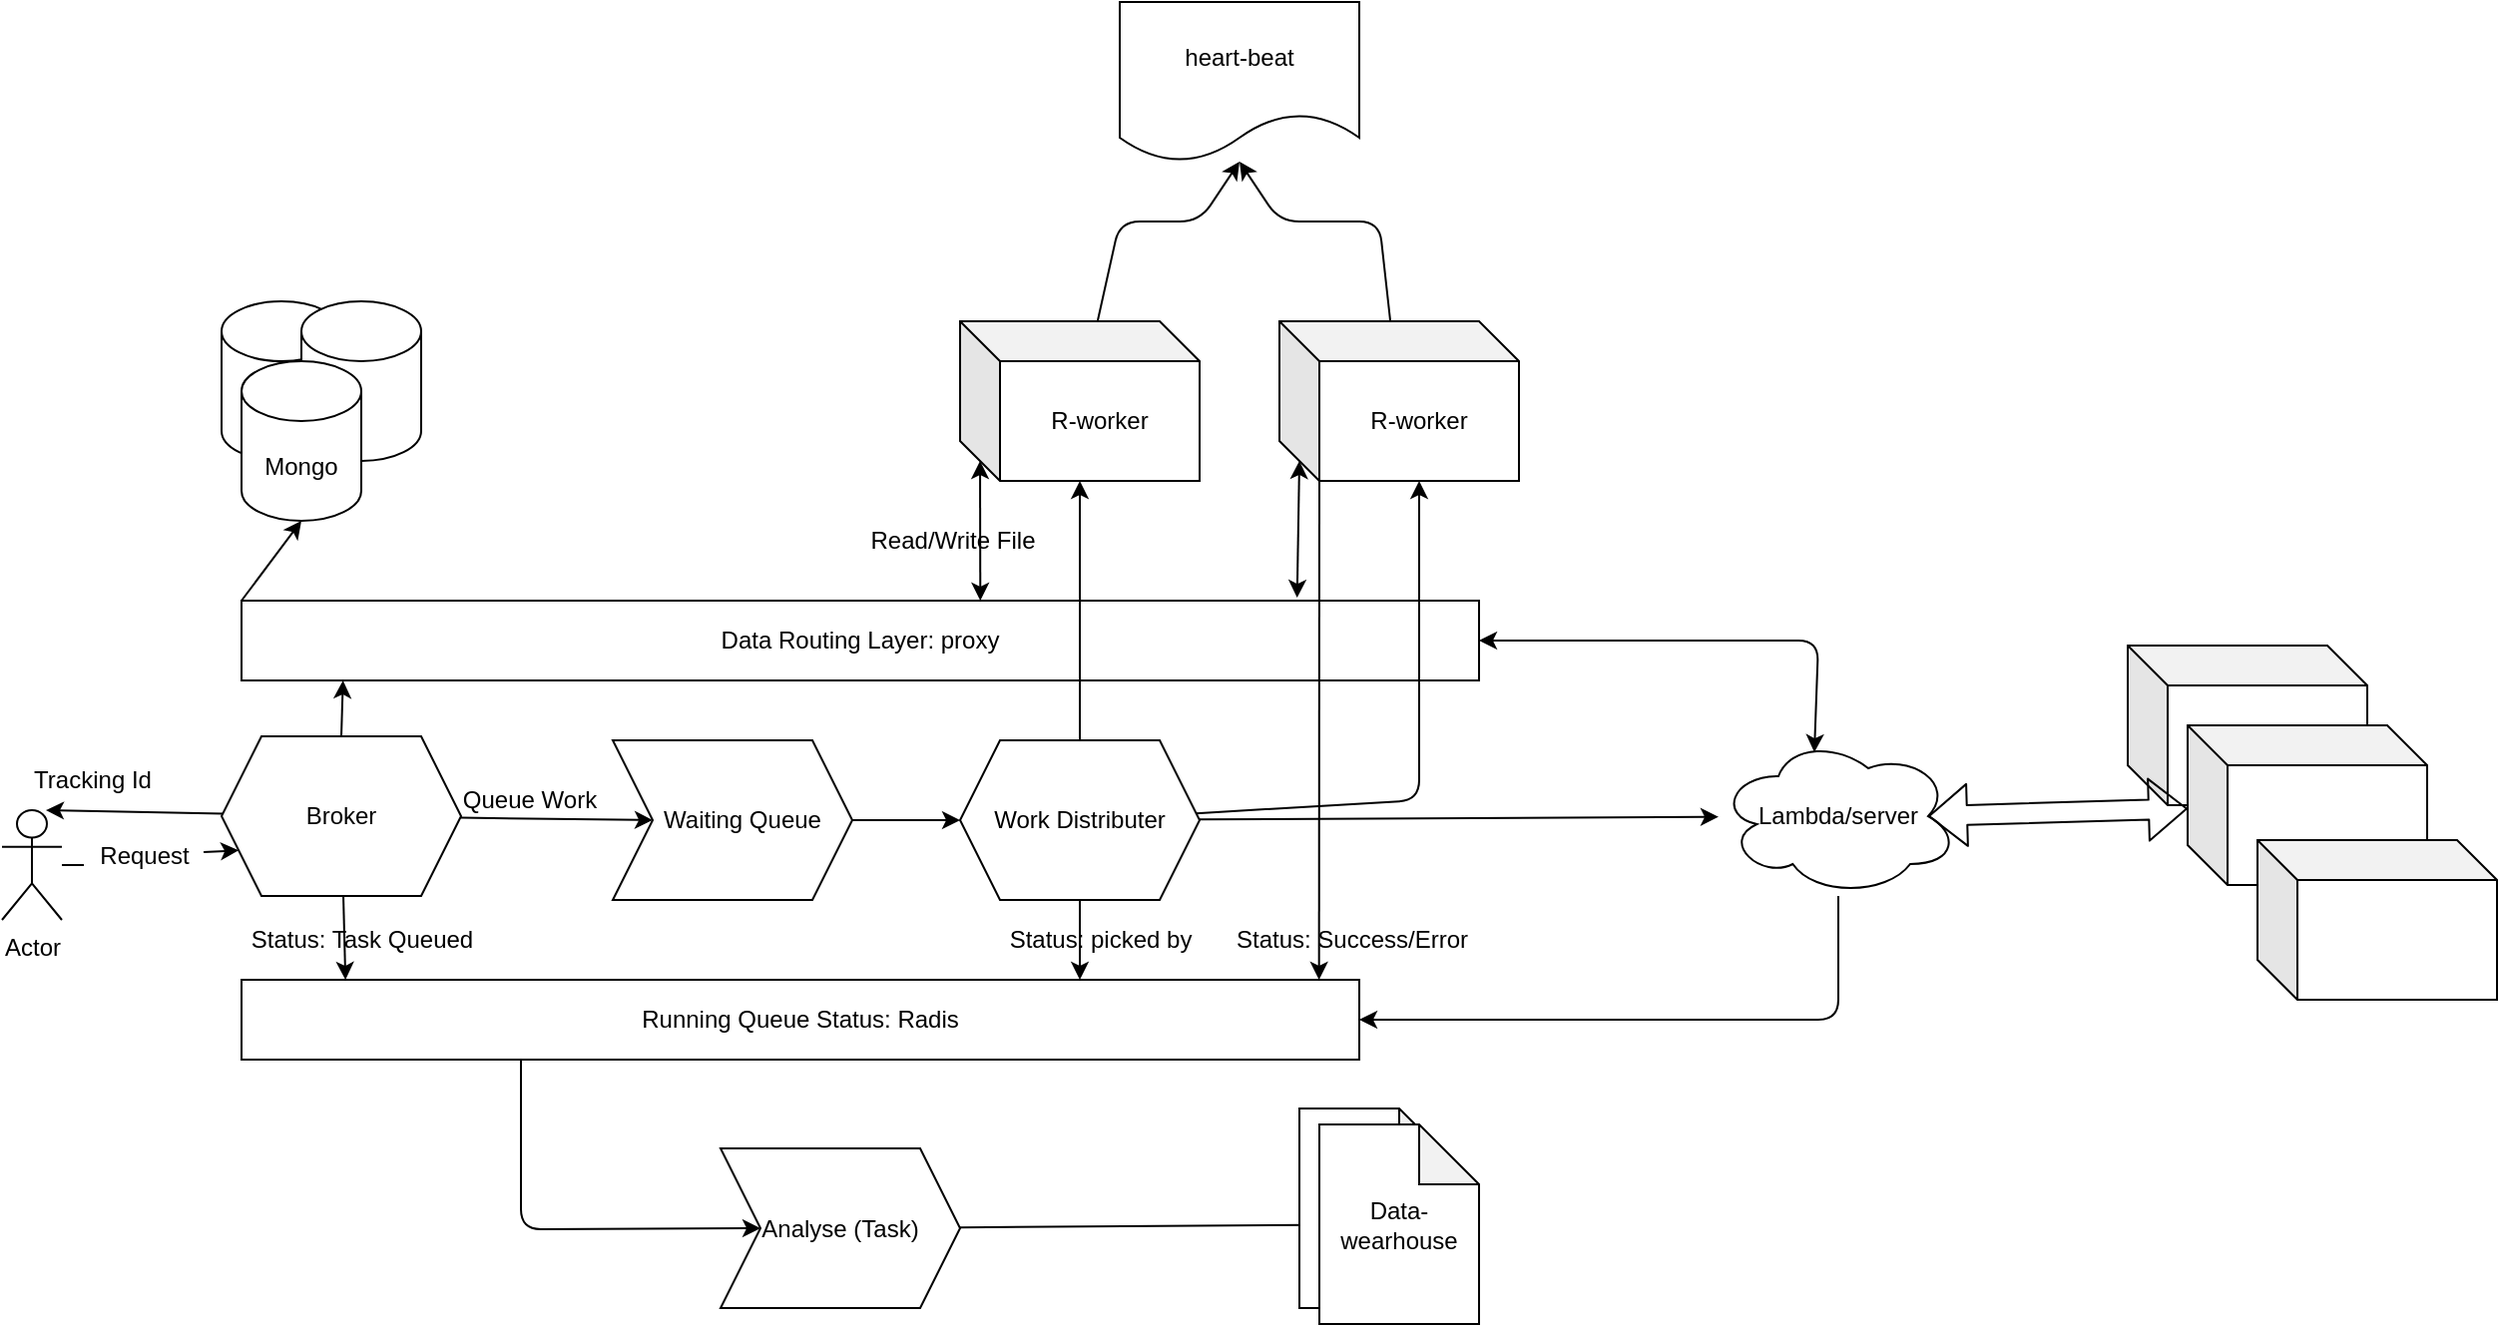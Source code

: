 <mxfile>
    <diagram id="G6SkK7lIXvyptuF-lj86" name="Page-1">
        <mxGraphModel dx="1517" dy="709" grid="1" gridSize="10" guides="1" tooltips="1" connect="1" arrows="1" fold="1" page="1" pageScale="1" pageWidth="827" pageHeight="1169" math="0" shadow="0">
            <root>
                <mxCell id="0"/>
                <mxCell id="1" parent="0"/>
                <mxCell id="38" style="edgeStyle=none;html=1;exitX=1;exitY=0.5;exitDx=0;exitDy=0;entryX=0;entryY=0.5;entryDx=0;entryDy=0;" edge="1" parent="1" source="4" target="37">
                    <mxGeometry relative="1" as="geometry"/>
                </mxCell>
                <mxCell id="4" value="&amp;nbsp; &amp;nbsp;Waiting Queue" style="shape=step;perimeter=stepPerimeter;whiteSpace=wrap;html=1;fixedSize=1;" vertex="1" parent="1">
                    <mxGeometry x="306" y="380" width="120" height="80" as="geometry"/>
                </mxCell>
                <mxCell id="9" style="edgeStyle=none;html=1;entryX=0;entryY=0.5;entryDx=0;entryDy=0;" edge="1" parent="1" source="8" target="4">
                    <mxGeometry relative="1" as="geometry"/>
                </mxCell>
                <mxCell id="26" style="edgeStyle=none;html=1;entryX=0.733;entryY=0;entryDx=0;entryDy=0;entryPerimeter=0;" edge="1" parent="1" source="8" target="23">
                    <mxGeometry relative="1" as="geometry"/>
                </mxCell>
                <mxCell id="39" style="edgeStyle=none;html=1;entryX=0.093;entryY=0;entryDx=0;entryDy=0;entryPerimeter=0;" edge="1" parent="1" source="8" target="31">
                    <mxGeometry relative="1" as="geometry"/>
                </mxCell>
                <mxCell id="47" style="edgeStyle=none;html=1;exitX=0.5;exitY=0;exitDx=0;exitDy=0;entryX=0.082;entryY=1;entryDx=0;entryDy=0;entryPerimeter=0;" edge="1" parent="1" source="8" target="19">
                    <mxGeometry relative="1" as="geometry"/>
                </mxCell>
                <mxCell id="8" value="Broker" style="shape=hexagon;perimeter=hexagonPerimeter2;whiteSpace=wrap;html=1;fixedSize=1;" vertex="1" parent="1">
                    <mxGeometry x="110" y="378" width="120" height="80" as="geometry"/>
                </mxCell>
                <mxCell id="16" value="" style="shape=cylinder3;whiteSpace=wrap;html=1;boundedLbl=1;backgroundOutline=1;size=15;" vertex="1" parent="1">
                    <mxGeometry x="110" y="160" width="60" height="80" as="geometry"/>
                </mxCell>
                <mxCell id="17" value="" style="shape=cylinder3;whiteSpace=wrap;html=1;boundedLbl=1;backgroundOutline=1;size=15;" vertex="1" parent="1">
                    <mxGeometry x="150" y="160" width="60" height="80" as="geometry"/>
                </mxCell>
                <mxCell id="18" value="Mongo" style="shape=cylinder3;whiteSpace=wrap;html=1;boundedLbl=1;backgroundOutline=1;size=15;" vertex="1" parent="1">
                    <mxGeometry x="120" y="190" width="60" height="80" as="geometry"/>
                </mxCell>
                <mxCell id="50" style="edgeStyle=none;html=1;exitX=0;exitY=0;exitDx=0;exitDy=0;entryX=0.5;entryY=1;entryDx=0;entryDy=0;entryPerimeter=0;" edge="1" parent="1" source="19" target="18">
                    <mxGeometry relative="1" as="geometry"/>
                </mxCell>
                <mxCell id="19" value="Data Routing Layer: proxy" style="rounded=0;whiteSpace=wrap;html=1;" vertex="1" parent="1">
                    <mxGeometry x="120" y="310" width="620" height="40" as="geometry"/>
                </mxCell>
                <mxCell id="29" style="edgeStyle=none;html=1;entryX=0;entryY=0.75;entryDx=0;entryDy=0;startArrow=none;" edge="1" parent="1" source="27" target="8">
                    <mxGeometry relative="1" as="geometry"/>
                </mxCell>
                <mxCell id="23" value="Actor" style="shape=umlActor;verticalLabelPosition=bottom;verticalAlign=top;html=1;outlineConnect=0;" vertex="1" parent="1">
                    <mxGeometry y="415" width="30" height="55" as="geometry"/>
                </mxCell>
                <mxCell id="25" value="Queue Work" style="text;html=1;align=center;verticalAlign=middle;resizable=0;points=[];autosize=1;strokeColor=none;fillColor=none;" vertex="1" parent="1">
                    <mxGeometry x="224" y="400" width="80" height="20" as="geometry"/>
                </mxCell>
                <mxCell id="28" value="Tracking Id" style="text;html=1;align=center;verticalAlign=middle;resizable=0;points=[];autosize=1;strokeColor=none;fillColor=none;" vertex="1" parent="1">
                    <mxGeometry x="10" y="390" width="70" height="20" as="geometry"/>
                </mxCell>
                <mxCell id="27" value="Request" style="text;html=1;align=center;verticalAlign=middle;resizable=0;points=[];autosize=1;strokeColor=none;fillColor=none;" vertex="1" parent="1">
                    <mxGeometry x="41" y="427.5" width="60" height="20" as="geometry"/>
                </mxCell>
                <mxCell id="30" value="" style="edgeStyle=none;html=1;entryX=0;entryY=0.75;entryDx=0;entryDy=0;endArrow=none;" edge="1" parent="1" source="23" target="27">
                    <mxGeometry relative="1" as="geometry">
                        <mxPoint x="30" y="441.739" as="sourcePoint"/>
                        <mxPoint x="120.571" y="437.143" as="targetPoint"/>
                    </mxGeometry>
                </mxCell>
                <mxCell id="52" style="edgeStyle=none;html=1;exitX=0.25;exitY=1;exitDx=0;exitDy=0;entryX=0;entryY=0.5;entryDx=0;entryDy=0;" edge="1" parent="1" source="31" target="51">
                    <mxGeometry relative="1" as="geometry">
                        <Array as="points">
                            <mxPoint x="260" y="625"/>
                        </Array>
                    </mxGeometry>
                </mxCell>
                <mxCell id="31" value="Running Queue Status: Radis" style="rounded=0;whiteSpace=wrap;html=1;" vertex="1" parent="1">
                    <mxGeometry x="120" y="500" width="560" height="40" as="geometry"/>
                </mxCell>
                <mxCell id="41" style="edgeStyle=none;html=1;entryX=0.75;entryY=0;entryDx=0;entryDy=0;" edge="1" parent="1" source="37" target="31">
                    <mxGeometry relative="1" as="geometry"/>
                </mxCell>
                <mxCell id="45" style="edgeStyle=none;html=1;entryX=0.5;entryY=1;entryDx=0;entryDy=0;entryPerimeter=0;" edge="1" parent="1" source="37" target="43">
                    <mxGeometry relative="1" as="geometry"/>
                </mxCell>
                <mxCell id="46" style="edgeStyle=none;html=1;entryX=0;entryY=0;entryDx=70;entryDy=80;entryPerimeter=0;" edge="1" parent="1" source="37" target="44">
                    <mxGeometry relative="1" as="geometry">
                        <Array as="points">
                            <mxPoint x="710" y="410"/>
                        </Array>
                    </mxGeometry>
                </mxCell>
                <mxCell id="62" style="edgeStyle=none;html=1;" edge="1" parent="1" source="37" target="61">
                    <mxGeometry relative="1" as="geometry"/>
                </mxCell>
                <mxCell id="37" value="Work Distributer" style="shape=hexagon;perimeter=hexagonPerimeter2;whiteSpace=wrap;html=1;fixedSize=1;" vertex="1" parent="1">
                    <mxGeometry x="480" y="380" width="120" height="80" as="geometry"/>
                </mxCell>
                <mxCell id="40" value="Status: Task Queued" style="text;html=1;align=center;verticalAlign=middle;resizable=0;points=[];autosize=1;strokeColor=none;fillColor=none;" vertex="1" parent="1">
                    <mxGeometry x="115" y="470" width="130" height="20" as="geometry"/>
                </mxCell>
                <mxCell id="42" value="Status: picked by" style="text;html=1;align=center;verticalAlign=middle;resizable=0;points=[];autosize=1;strokeColor=none;fillColor=none;" vertex="1" parent="1">
                    <mxGeometry x="495" y="470" width="110" height="20" as="geometry"/>
                </mxCell>
                <mxCell id="71" style="edgeStyle=none;html=1;entryX=0.5;entryY=1;entryDx=0;entryDy=0;entryPerimeter=0;" edge="1" parent="1" source="43" target="70">
                    <mxGeometry relative="1" as="geometry">
                        <Array as="points">
                            <mxPoint x="560" y="120"/>
                            <mxPoint x="600" y="120"/>
                        </Array>
                    </mxGeometry>
                </mxCell>
                <mxCell id="43" value="R-worker" style="shape=cube;whiteSpace=wrap;html=1;boundedLbl=1;backgroundOutline=1;darkOpacity=0.05;darkOpacity2=0.1;" vertex="1" parent="1">
                    <mxGeometry x="480" y="170" width="120" height="80" as="geometry"/>
                </mxCell>
                <mxCell id="58" style="edgeStyle=none;html=1;exitX=0;exitY=0;exitDx=20;exitDy=80;exitPerimeter=0;entryX=0.964;entryY=0;entryDx=0;entryDy=0;entryPerimeter=0;" edge="1" parent="1" source="44" target="31">
                    <mxGeometry relative="1" as="geometry"/>
                </mxCell>
                <mxCell id="72" style="edgeStyle=none;html=1;" edge="1" parent="1" source="44">
                    <mxGeometry relative="1" as="geometry">
                        <mxPoint x="620" y="90" as="targetPoint"/>
                        <Array as="points">
                            <mxPoint x="690" y="120"/>
                            <mxPoint x="640" y="120"/>
                        </Array>
                    </mxGeometry>
                </mxCell>
                <mxCell id="44" value="R-worker" style="shape=cube;whiteSpace=wrap;html=1;boundedLbl=1;backgroundOutline=1;darkOpacity=0.05;darkOpacity2=0.1;" vertex="1" parent="1">
                    <mxGeometry x="640" y="170" width="120" height="80" as="geometry"/>
                </mxCell>
                <mxCell id="55" style="edgeStyle=none;html=1;" edge="1" parent="1" source="51" target="54">
                    <mxGeometry relative="1" as="geometry"/>
                </mxCell>
                <mxCell id="51" value="Analyse (Task)" style="shape=step;perimeter=stepPerimeter;whiteSpace=wrap;html=1;fixedSize=1;" vertex="1" parent="1">
                    <mxGeometry x="360" y="584.5" width="120" height="80" as="geometry"/>
                </mxCell>
                <mxCell id="53" value="" style="shape=note;whiteSpace=wrap;html=1;backgroundOutline=1;darkOpacity=0.05;" vertex="1" parent="1">
                    <mxGeometry x="650" y="564.5" width="80" height="100" as="geometry"/>
                </mxCell>
                <mxCell id="54" value="Data-wearhouse" style="shape=note;whiteSpace=wrap;html=1;backgroundOutline=1;darkOpacity=0.05;" vertex="1" parent="1">
                    <mxGeometry x="660" y="572.5" width="80" height="100" as="geometry"/>
                </mxCell>
                <mxCell id="56" value="" style="endArrow=classic;startArrow=classic;html=1;entryX=0;entryY=0;entryDx=10;entryDy=70;entryPerimeter=0;exitX=0.597;exitY=0;exitDx=0;exitDy=0;exitPerimeter=0;" edge="1" parent="1" source="19" target="43">
                    <mxGeometry width="50" height="50" relative="1" as="geometry">
                        <mxPoint x="460" y="400" as="sourcePoint"/>
                        <mxPoint x="510" y="350" as="targetPoint"/>
                    </mxGeometry>
                </mxCell>
                <mxCell id="57" value="" style="endArrow=classic;startArrow=classic;html=1;entryX=0;entryY=0;entryDx=10;entryDy=70;entryPerimeter=0;exitX=0.853;exitY=-0.037;exitDx=0;exitDy=0;exitPerimeter=0;" edge="1" parent="1" source="19" target="44">
                    <mxGeometry width="50" height="50" relative="1" as="geometry">
                        <mxPoint x="460" y="400" as="sourcePoint"/>
                        <mxPoint x="510" y="350" as="targetPoint"/>
                    </mxGeometry>
                </mxCell>
                <mxCell id="59" value="Status: Success/Error" style="text;html=1;align=center;verticalAlign=middle;resizable=0;points=[];autosize=1;strokeColor=none;fillColor=none;" vertex="1" parent="1">
                    <mxGeometry x="611" y="470" width="130" height="20" as="geometry"/>
                </mxCell>
                <mxCell id="60" value="Read/Write File" style="text;html=1;align=center;verticalAlign=middle;resizable=0;points=[];autosize=1;strokeColor=none;fillColor=none;" vertex="1" parent="1">
                    <mxGeometry x="426" y="270" width="100" height="20" as="geometry"/>
                </mxCell>
                <mxCell id="64" style="edgeStyle=none;html=1;entryX=1;entryY=0.5;entryDx=0;entryDy=0;" edge="1" parent="1" source="61" target="31">
                    <mxGeometry relative="1" as="geometry">
                        <Array as="points">
                            <mxPoint x="920" y="520"/>
                        </Array>
                    </mxGeometry>
                </mxCell>
                <mxCell id="61" value="Lambda/server" style="ellipse;shape=cloud;whiteSpace=wrap;html=1;" vertex="1" parent="1">
                    <mxGeometry x="860" y="378" width="120" height="80" as="geometry"/>
                </mxCell>
                <mxCell id="65" value="" style="endArrow=classic;startArrow=classic;html=1;entryX=1;entryY=0.5;entryDx=0;entryDy=0;exitX=0.4;exitY=0.1;exitDx=0;exitDy=0;exitPerimeter=0;" edge="1" parent="1" source="61" target="19">
                    <mxGeometry width="50" height="50" relative="1" as="geometry">
                        <mxPoint x="470" y="500" as="sourcePoint"/>
                        <mxPoint x="520" y="450" as="targetPoint"/>
                        <Array as="points">
                            <mxPoint x="910" y="330"/>
                        </Array>
                    </mxGeometry>
                </mxCell>
                <mxCell id="66" value="" style="shape=cube;whiteSpace=wrap;html=1;boundedLbl=1;backgroundOutline=1;darkOpacity=0.05;darkOpacity2=0.1;" vertex="1" parent="1">
                    <mxGeometry x="1065" y="332.5" width="120" height="80" as="geometry"/>
                </mxCell>
                <mxCell id="67" value="" style="shape=cube;whiteSpace=wrap;html=1;boundedLbl=1;backgroundOutline=1;darkOpacity=0.05;darkOpacity2=0.1;" vertex="1" parent="1">
                    <mxGeometry x="1095" y="372.5" width="120" height="80" as="geometry"/>
                </mxCell>
                <mxCell id="68" value="" style="shape=cube;whiteSpace=wrap;html=1;boundedLbl=1;backgroundOutline=1;darkOpacity=0.05;darkOpacity2=0.1;" vertex="1" parent="1">
                    <mxGeometry x="1130" y="430" width="120" height="80" as="geometry"/>
                </mxCell>
                <mxCell id="69" value="" style="shape=flexArrow;endArrow=classic;startArrow=classic;html=1;exitX=0.875;exitY=0.5;exitDx=0;exitDy=0;exitPerimeter=0;" edge="1" parent="1" source="61" target="67">
                    <mxGeometry width="100" height="100" relative="1" as="geometry">
                        <mxPoint x="1020" y="418" as="sourcePoint"/>
                        <mxPoint x="815" y="410" as="targetPoint"/>
                    </mxGeometry>
                </mxCell>
                <mxCell id="70" value="heart-beat" style="shape=document;whiteSpace=wrap;html=1;boundedLbl=1;" vertex="1" parent="1">
                    <mxGeometry x="560" y="10" width="120" height="80" as="geometry"/>
                </mxCell>
            </root>
        </mxGraphModel>
    </diagram>
</mxfile>